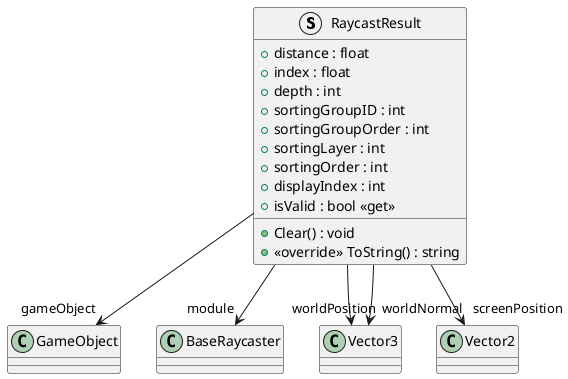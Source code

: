 @startuml
struct RaycastResult {
    + distance : float
    + index : float
    + depth : int
    + sortingGroupID : int
    + sortingGroupOrder : int
    + sortingLayer : int
    + sortingOrder : int
    + displayIndex : int
    + isValid : bool <<get>>
    + Clear() : void
    + <<override>> ToString() : string
}
RaycastResult --> "gameObject" GameObject
RaycastResult --> "module" BaseRaycaster
RaycastResult --> "worldPosition" Vector3
RaycastResult --> "worldNormal" Vector3
RaycastResult --> "screenPosition" Vector2
@enduml
